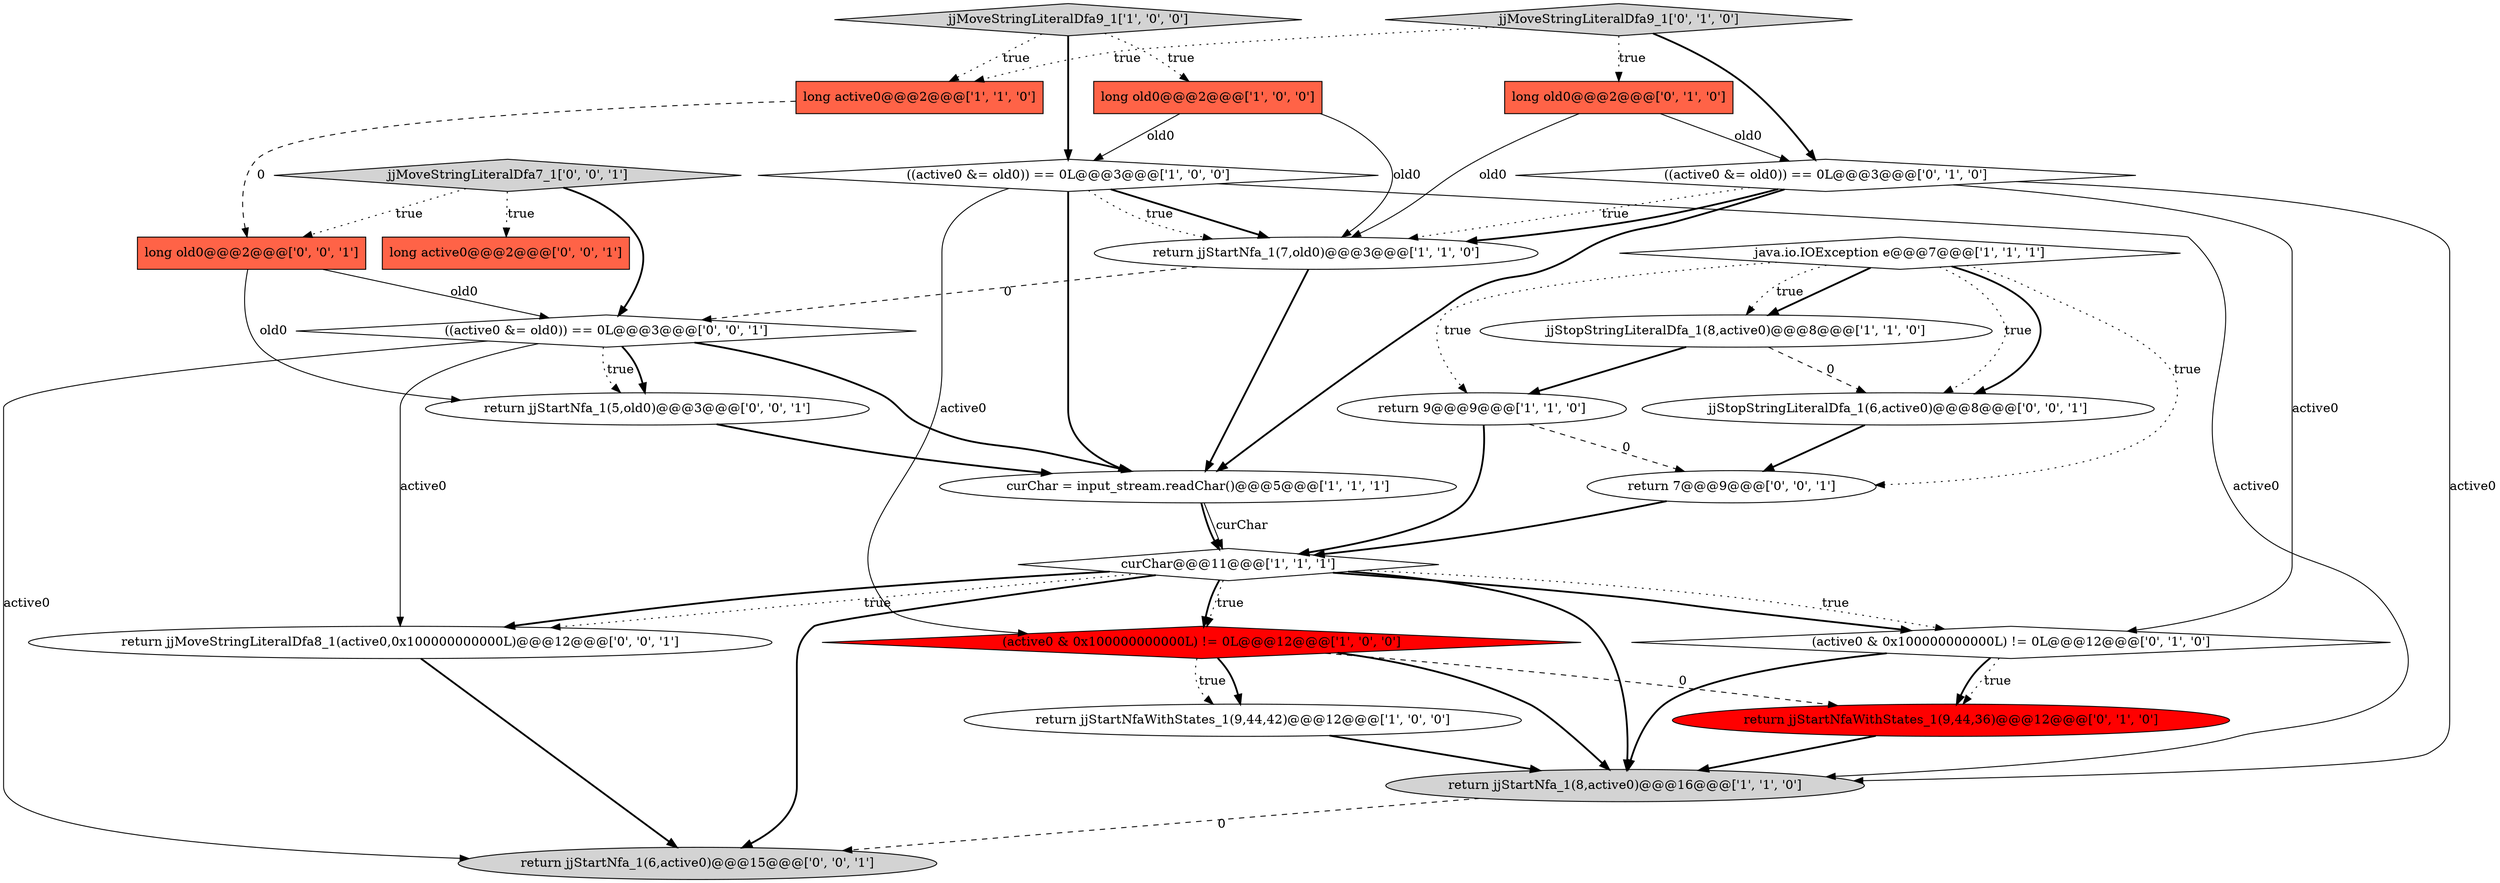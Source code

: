 digraph {
22 [style = filled, label = "return jjStartNfa_1(5,old0)@@@3@@@['0', '0', '1']", fillcolor = white, shape = ellipse image = "AAA0AAABBB3BBB"];
14 [style = filled, label = "((active0 &= old0)) == 0L@@@3@@@['0', '1', '0']", fillcolor = white, shape = diamond image = "AAA0AAABBB2BBB"];
18 [style = filled, label = "long active0@@@2@@@['0', '0', '1']", fillcolor = tomato, shape = box image = "AAA0AAABBB3BBB"];
8 [style = filled, label = "long old0@@@2@@@['1', '0', '0']", fillcolor = tomato, shape = box image = "AAA0AAABBB1BBB"];
2 [style = filled, label = "((active0 &= old0)) == 0L@@@3@@@['1', '0', '0']", fillcolor = white, shape = diamond image = "AAA0AAABBB1BBB"];
10 [style = filled, label = "curChar@@@11@@@['1', '1', '1']", fillcolor = white, shape = diamond image = "AAA0AAABBB1BBB"];
17 [style = filled, label = "jjMoveStringLiteralDfa9_1['0', '1', '0']", fillcolor = lightgray, shape = diamond image = "AAA0AAABBB2BBB"];
16 [style = filled, label = "return jjStartNfaWithStates_1(9,44,36)@@@12@@@['0', '1', '0']", fillcolor = red, shape = ellipse image = "AAA1AAABBB2BBB"];
19 [style = filled, label = "return jjStartNfa_1(6,active0)@@@15@@@['0', '0', '1']", fillcolor = lightgray, shape = ellipse image = "AAA0AAABBB3BBB"];
21 [style = filled, label = "jjStopStringLiteralDfa_1(6,active0)@@@8@@@['0', '0', '1']", fillcolor = white, shape = ellipse image = "AAA0AAABBB3BBB"];
6 [style = filled, label = "(active0 & 0x100000000000L) != 0L@@@12@@@['1', '0', '0']", fillcolor = red, shape = diamond image = "AAA1AAABBB1BBB"];
5 [style = filled, label = "jjStopStringLiteralDfa_1(8,active0)@@@8@@@['1', '1', '0']", fillcolor = white, shape = ellipse image = "AAA0AAABBB1BBB"];
9 [style = filled, label = "java.io.IOException e@@@7@@@['1', '1', '1']", fillcolor = white, shape = diamond image = "AAA0AAABBB1BBB"];
12 [style = filled, label = "long active0@@@2@@@['1', '1', '0']", fillcolor = tomato, shape = box image = "AAA0AAABBB1BBB"];
20 [style = filled, label = "jjMoveStringLiteralDfa7_1['0', '0', '1']", fillcolor = lightgray, shape = diamond image = "AAA0AAABBB3BBB"];
25 [style = filled, label = "return jjMoveStringLiteralDfa8_1(active0,0x100000000000L)@@@12@@@['0', '0', '1']", fillcolor = white, shape = ellipse image = "AAA0AAABBB3BBB"];
7 [style = filled, label = "curChar = input_stream.readChar()@@@5@@@['1', '1', '1']", fillcolor = white, shape = ellipse image = "AAA0AAABBB1BBB"];
23 [style = filled, label = "((active0 &= old0)) == 0L@@@3@@@['0', '0', '1']", fillcolor = white, shape = diamond image = "AAA0AAABBB3BBB"];
24 [style = filled, label = "return 7@@@9@@@['0', '0', '1']", fillcolor = white, shape = ellipse image = "AAA0AAABBB3BBB"];
15 [style = filled, label = "long old0@@@2@@@['0', '1', '0']", fillcolor = tomato, shape = box image = "AAA0AAABBB2BBB"];
3 [style = filled, label = "return jjStartNfa_1(8,active0)@@@16@@@['1', '1', '0']", fillcolor = lightgray, shape = ellipse image = "AAA0AAABBB1BBB"];
13 [style = filled, label = "(active0 & 0x100000000000L) != 0L@@@12@@@['0', '1', '0']", fillcolor = white, shape = diamond image = "AAA0AAABBB2BBB"];
11 [style = filled, label = "return 9@@@9@@@['1', '1', '0']", fillcolor = white, shape = ellipse image = "AAA0AAABBB1BBB"];
26 [style = filled, label = "long old0@@@2@@@['0', '0', '1']", fillcolor = tomato, shape = box image = "AAA0AAABBB3BBB"];
1 [style = filled, label = "jjMoveStringLiteralDfa9_1['1', '0', '0']", fillcolor = lightgray, shape = diamond image = "AAA0AAABBB1BBB"];
4 [style = filled, label = "return jjStartNfa_1(7,old0)@@@3@@@['1', '1', '0']", fillcolor = white, shape = ellipse image = "AAA0AAABBB1BBB"];
0 [style = filled, label = "return jjStartNfaWithStates_1(9,44,42)@@@12@@@['1', '0', '0']", fillcolor = white, shape = ellipse image = "AAA0AAABBB1BBB"];
24->10 [style = bold, label=""];
0->3 [style = bold, label=""];
7->10 [style = solid, label="curChar"];
6->3 [style = bold, label=""];
13->16 [style = dotted, label="true"];
16->3 [style = bold, label=""];
10->6 [style = dotted, label="true"];
23->25 [style = solid, label="active0"];
8->4 [style = solid, label="old0"];
15->4 [style = solid, label="old0"];
26->23 [style = solid, label="old0"];
23->22 [style = dotted, label="true"];
7->10 [style = bold, label=""];
23->19 [style = solid, label="active0"];
9->11 [style = dotted, label="true"];
20->26 [style = dotted, label="true"];
10->19 [style = bold, label=""];
10->3 [style = bold, label=""];
8->2 [style = solid, label="old0"];
6->0 [style = bold, label=""];
21->24 [style = bold, label=""];
9->21 [style = dotted, label="true"];
2->4 [style = bold, label=""];
10->6 [style = bold, label=""];
13->16 [style = bold, label=""];
22->7 [style = bold, label=""];
4->7 [style = bold, label=""];
26->22 [style = solid, label="old0"];
14->7 [style = bold, label=""];
3->19 [style = dashed, label="0"];
14->13 [style = solid, label="active0"];
12->26 [style = dashed, label="0"];
14->3 [style = solid, label="active0"];
2->3 [style = solid, label="active0"];
9->24 [style = dotted, label="true"];
10->25 [style = dotted, label="true"];
17->15 [style = dotted, label="true"];
23->22 [style = bold, label=""];
6->16 [style = dashed, label="0"];
20->23 [style = bold, label=""];
13->3 [style = bold, label=""];
10->13 [style = dotted, label="true"];
17->12 [style = dotted, label="true"];
10->13 [style = bold, label=""];
17->14 [style = bold, label=""];
11->10 [style = bold, label=""];
10->25 [style = bold, label=""];
1->12 [style = dotted, label="true"];
2->4 [style = dotted, label="true"];
11->24 [style = dashed, label="0"];
25->19 [style = bold, label=""];
1->8 [style = dotted, label="true"];
9->21 [style = bold, label=""];
20->18 [style = dotted, label="true"];
9->5 [style = bold, label=""];
5->21 [style = dashed, label="0"];
5->11 [style = bold, label=""];
1->2 [style = bold, label=""];
23->7 [style = bold, label=""];
2->6 [style = solid, label="active0"];
6->0 [style = dotted, label="true"];
2->7 [style = bold, label=""];
15->14 [style = solid, label="old0"];
14->4 [style = dotted, label="true"];
4->23 [style = dashed, label="0"];
14->4 [style = bold, label=""];
9->5 [style = dotted, label="true"];
}
